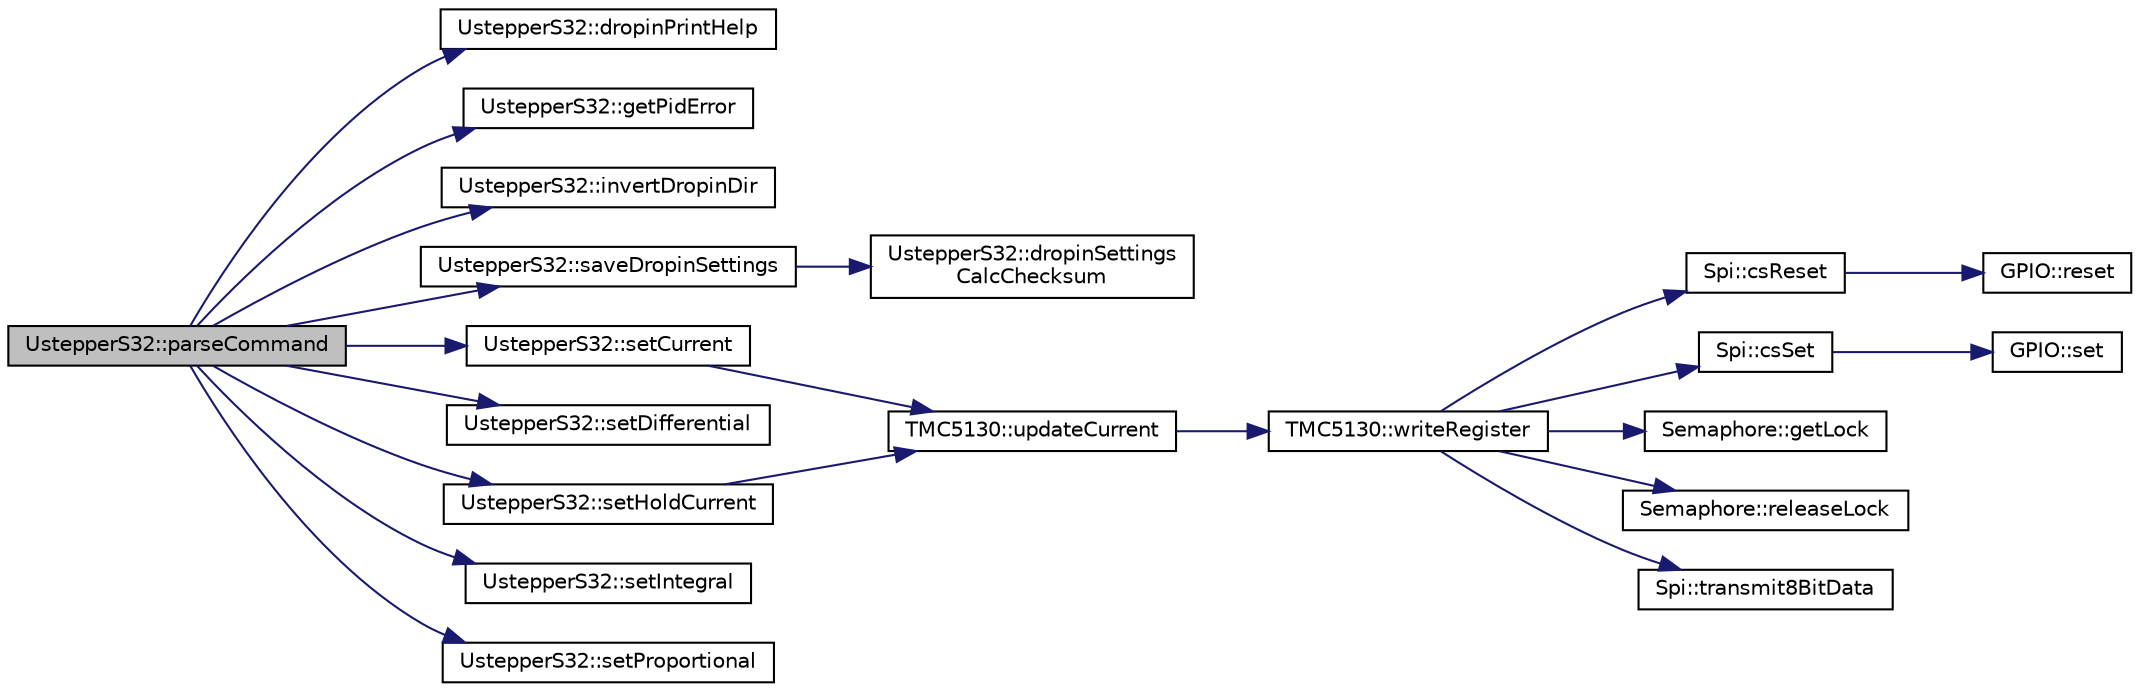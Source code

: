 digraph "UstepperS32::parseCommand"
{
 // LATEX_PDF_SIZE
  edge [fontname="Helvetica",fontsize="10",labelfontname="Helvetica",labelfontsize="10"];
  node [fontname="Helvetica",fontsize="10",shape=record];
  rankdir="LR";
  Node1 [label="UstepperS32::parseCommand",height=0.2,width=0.4,color="black", fillcolor="grey75", style="filled", fontcolor="black",tooltip="This method is used for the dropinCli to take in user commands."];
  Node1 -> Node2 [color="midnightblue",fontsize="10",style="solid",fontname="Helvetica"];
  Node2 [label="UstepperS32::dropinPrintHelp",height=0.2,width=0.4,color="black", fillcolor="white", style="filled",URL="$classUstepperS32.html#ab42a5740e84170cfe647da3179f5a6a1",tooltip="This method is used to print the dropinCli menu explainer:"];
  Node1 -> Node3 [color="midnightblue",fontsize="10",style="solid",fontname="Helvetica"];
  Node3 [label="UstepperS32::getPidError",height=0.2,width=0.4,color="black", fillcolor="white", style="filled",URL="$classUstepperS32.html#a0220af7e72bc2ce682254786577fec9f",tooltip="This method returns the current PID error."];
  Node1 -> Node4 [color="midnightblue",fontsize="10",style="solid",fontname="Helvetica"];
  Node4 [label="UstepperS32::invertDropinDir",height=0.2,width=0.4,color="black", fillcolor="white", style="filled",URL="$classUstepperS32.html#a73e0554d9c9c080330a7c5e6901ee317",tooltip="This method is used to invert the drop-in direction pin interpretation."];
  Node1 -> Node5 [color="midnightblue",fontsize="10",style="solid",fontname="Helvetica"];
  Node5 [label="UstepperS32::saveDropinSettings",height=0.2,width=0.4,color="black", fillcolor="white", style="filled",URL="$classUstepperS32.html#a3842765ae5d9361fbd0beae13ecc873c",tooltip=" "];
  Node5 -> Node6 [color="midnightblue",fontsize="10",style="solid",fontname="Helvetica"];
  Node6 [label="UstepperS32::dropinSettings\lCalcChecksum",height=0.2,width=0.4,color="black", fillcolor="white", style="filled",URL="$classUstepperS32.html#a05dee84138cda47fcc7db312e3bfe1ef",tooltip=" "];
  Node1 -> Node7 [color="midnightblue",fontsize="10",style="solid",fontname="Helvetica"];
  Node7 [label="UstepperS32::setCurrent",height=0.2,width=0.4,color="black", fillcolor="white", style="filled",URL="$classUstepperS32.html#aa49faf10bd397126dd5995bd32523a75",tooltip="Set motor output current."];
  Node7 -> Node8 [color="midnightblue",fontsize="10",style="solid",fontname="Helvetica"];
  Node8 [label="TMC5130::updateCurrent",height=0.2,width=0.4,color="black", fillcolor="white", style="filled",URL="$classTMC5130.html#ae6d99c4b7d53f07133b9d7cf51e00064",tooltip="Writes the current setting registers of the motor driver"];
  Node8 -> Node9 [color="midnightblue",fontsize="10",style="solid",fontname="Helvetica"];
  Node9 [label="TMC5130::writeRegister",height=0.2,width=0.4,color="black", fillcolor="white", style="filled",URL="$classTMC5130.html#aac757e7e7a63a1269783bd95aeb29aac",tooltip="Write a register of the motor driver."];
  Node9 -> Node10 [color="midnightblue",fontsize="10",style="solid",fontname="Helvetica"];
  Node10 [label="Spi::csReset",height=0.2,width=0.4,color="black", fillcolor="white", style="filled",URL="$classSpi.html#a3b471964739067a6906e57df98d78fe2",tooltip=" "];
  Node10 -> Node11 [color="midnightblue",fontsize="10",style="solid",fontname="Helvetica"];
  Node11 [label="GPIO::reset",height=0.2,width=0.4,color="black", fillcolor="white", style="filled",URL="$classGPIO.html#ac07b8ccefa9a990b153da9d7ebb7d7de",tooltip=" "];
  Node9 -> Node12 [color="midnightblue",fontsize="10",style="solid",fontname="Helvetica"];
  Node12 [label="Spi::csSet",height=0.2,width=0.4,color="black", fillcolor="white", style="filled",URL="$classSpi.html#ab9158600079479c20578394fcb9969de",tooltip=" "];
  Node12 -> Node13 [color="midnightblue",fontsize="10",style="solid",fontname="Helvetica"];
  Node13 [label="GPIO::set",height=0.2,width=0.4,color="black", fillcolor="white", style="filled",URL="$classGPIO.html#a73b95aed006181f6dc4fad393ba79d18",tooltip=" "];
  Node9 -> Node14 [color="midnightblue",fontsize="10",style="solid",fontname="Helvetica"];
  Node14 [label="Semaphore::getLock",height=0.2,width=0.4,color="black", fillcolor="white", style="filled",URL="$classSemaphore.html#ac8c9e668dc718e19dda74d247ef9a7a3",tooltip=" "];
  Node9 -> Node15 [color="midnightblue",fontsize="10",style="solid",fontname="Helvetica"];
  Node15 [label="Semaphore::releaseLock",height=0.2,width=0.4,color="black", fillcolor="white", style="filled",URL="$classSemaphore.html#ae562c7d568619eee1e52cde42ab5e3d1",tooltip=" "];
  Node9 -> Node16 [color="midnightblue",fontsize="10",style="solid",fontname="Helvetica"];
  Node16 [label="Spi::transmit8BitData",height=0.2,width=0.4,color="black", fillcolor="white", style="filled",URL="$classSpi.html#acc3687f52447566ac68dc63993bf2b75",tooltip=" "];
  Node1 -> Node17 [color="midnightblue",fontsize="10",style="solid",fontname="Helvetica"];
  Node17 [label="UstepperS32::setDifferential",height=0.2,width=0.4,color="black", fillcolor="white", style="filled",URL="$classUstepperS32.html#a5c5e4e3ae0ccfc7c0406b0d6484c88b0",tooltip="This method is used to change the PID differential parameter D."];
  Node1 -> Node18 [color="midnightblue",fontsize="10",style="solid",fontname="Helvetica"];
  Node18 [label="UstepperS32::setHoldCurrent",height=0.2,width=0.4,color="black", fillcolor="white", style="filled",URL="$classUstepperS32.html#a62c09bd7e51594fd369313e361323ce3",tooltip="Set motor hold current."];
  Node18 -> Node8 [color="midnightblue",fontsize="10",style="solid",fontname="Helvetica"];
  Node1 -> Node19 [color="midnightblue",fontsize="10",style="solid",fontname="Helvetica"];
  Node19 [label="UstepperS32::setIntegral",height=0.2,width=0.4,color="black", fillcolor="white", style="filled",URL="$classUstepperS32.html#ac413459d8feea791ba365d16409f7abc",tooltip="This method is used to change the PID integral parameter I."];
  Node1 -> Node20 [color="midnightblue",fontsize="10",style="solid",fontname="Helvetica"];
  Node20 [label="UstepperS32::setProportional",height=0.2,width=0.4,color="black", fillcolor="white", style="filled",URL="$classUstepperS32.html#ad5cd2985894defe1cfd9f13943e00691",tooltip="This method is used to change the PID proportional parameter P."];
}
